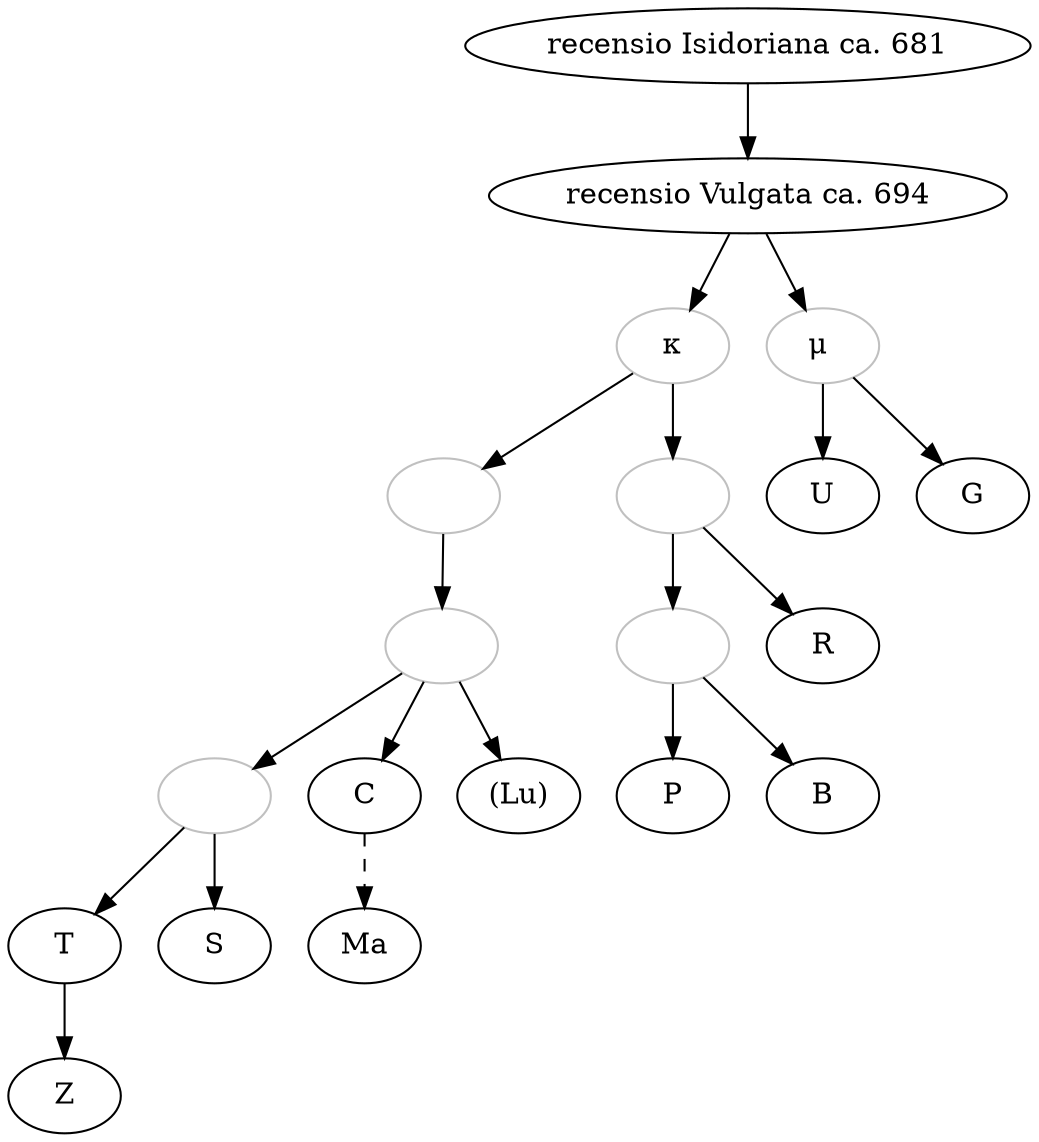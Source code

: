 digraph {

 recensioI-> recensioV;
 recensioV-> kappa;
 kappa->1;
 1-> 2;
 2-> 3 ;
 2->C;
 C->Ma [style=dashed]
 2->Lu;
 3->T;
 T->Z;
 3->S;
 kappa->4;
 4->5;
 5->P;
 5->B;
 4->R;
 recensioV->mu;
 mu->U;
 mu->G;









   recensioI[label="recensio Isidoriana ca. 681"];
   recensioV[label="recensio Vulgata ca. 694"];
   kappa[label="κ", color=grey];
   mu[label="μ ", color=grey];
   G[label="G"];
   U[label="U"];
   P[label="P"];
   B[label="B"];
   R[label="R"];
   T[label="T"];
   S[label="S"];
   C[label="C"];
   Lu[label="(Lu)"];
   Z[label="Z"];
   1[label="",color=grey];
   2[label="",color=grey];
   3[label="",color=grey];
   4[label="",color=grey];
   5[label="",color=grey];
}



